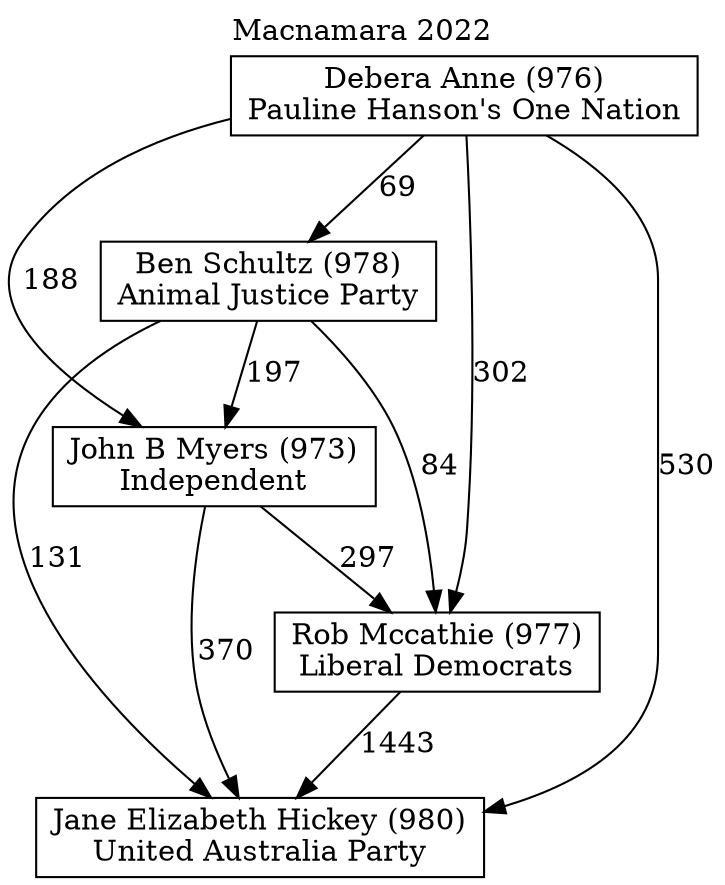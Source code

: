 // House preference flow
digraph "Jane Elizabeth Hickey (980)_Macnamara_2022" {
	graph [label="Macnamara 2022" labelloc=t mclimit=10]
	node [shape=box]
	"Ben Schultz (978)" [label="Ben Schultz (978)
Animal Justice Party"]
	"Rob Mccathie (977)" [label="Rob Mccathie (977)
Liberal Democrats"]
	"Jane Elizabeth Hickey (980)" [label="Jane Elizabeth Hickey (980)
United Australia Party"]
	"John B Myers (973)" [label="John B Myers (973)
Independent"]
	"Debera Anne (976)" [label="Debera Anne (976)
Pauline Hanson's One Nation"]
	"Debera Anne (976)" -> "John B Myers (973)" [label=188]
	"Debera Anne (976)" -> "Ben Schultz (978)" [label=69]
	"Debera Anne (976)" -> "Rob Mccathie (977)" [label=302]
	"Rob Mccathie (977)" -> "Jane Elizabeth Hickey (980)" [label=1443]
	"Debera Anne (976)" -> "Jane Elizabeth Hickey (980)" [label=530]
	"Ben Schultz (978)" -> "Rob Mccathie (977)" [label=84]
	"John B Myers (973)" -> "Jane Elizabeth Hickey (980)" [label=370]
	"Ben Schultz (978)" -> "Jane Elizabeth Hickey (980)" [label=131]
	"John B Myers (973)" -> "Rob Mccathie (977)" [label=297]
	"Ben Schultz (978)" -> "John B Myers (973)" [label=197]
}
